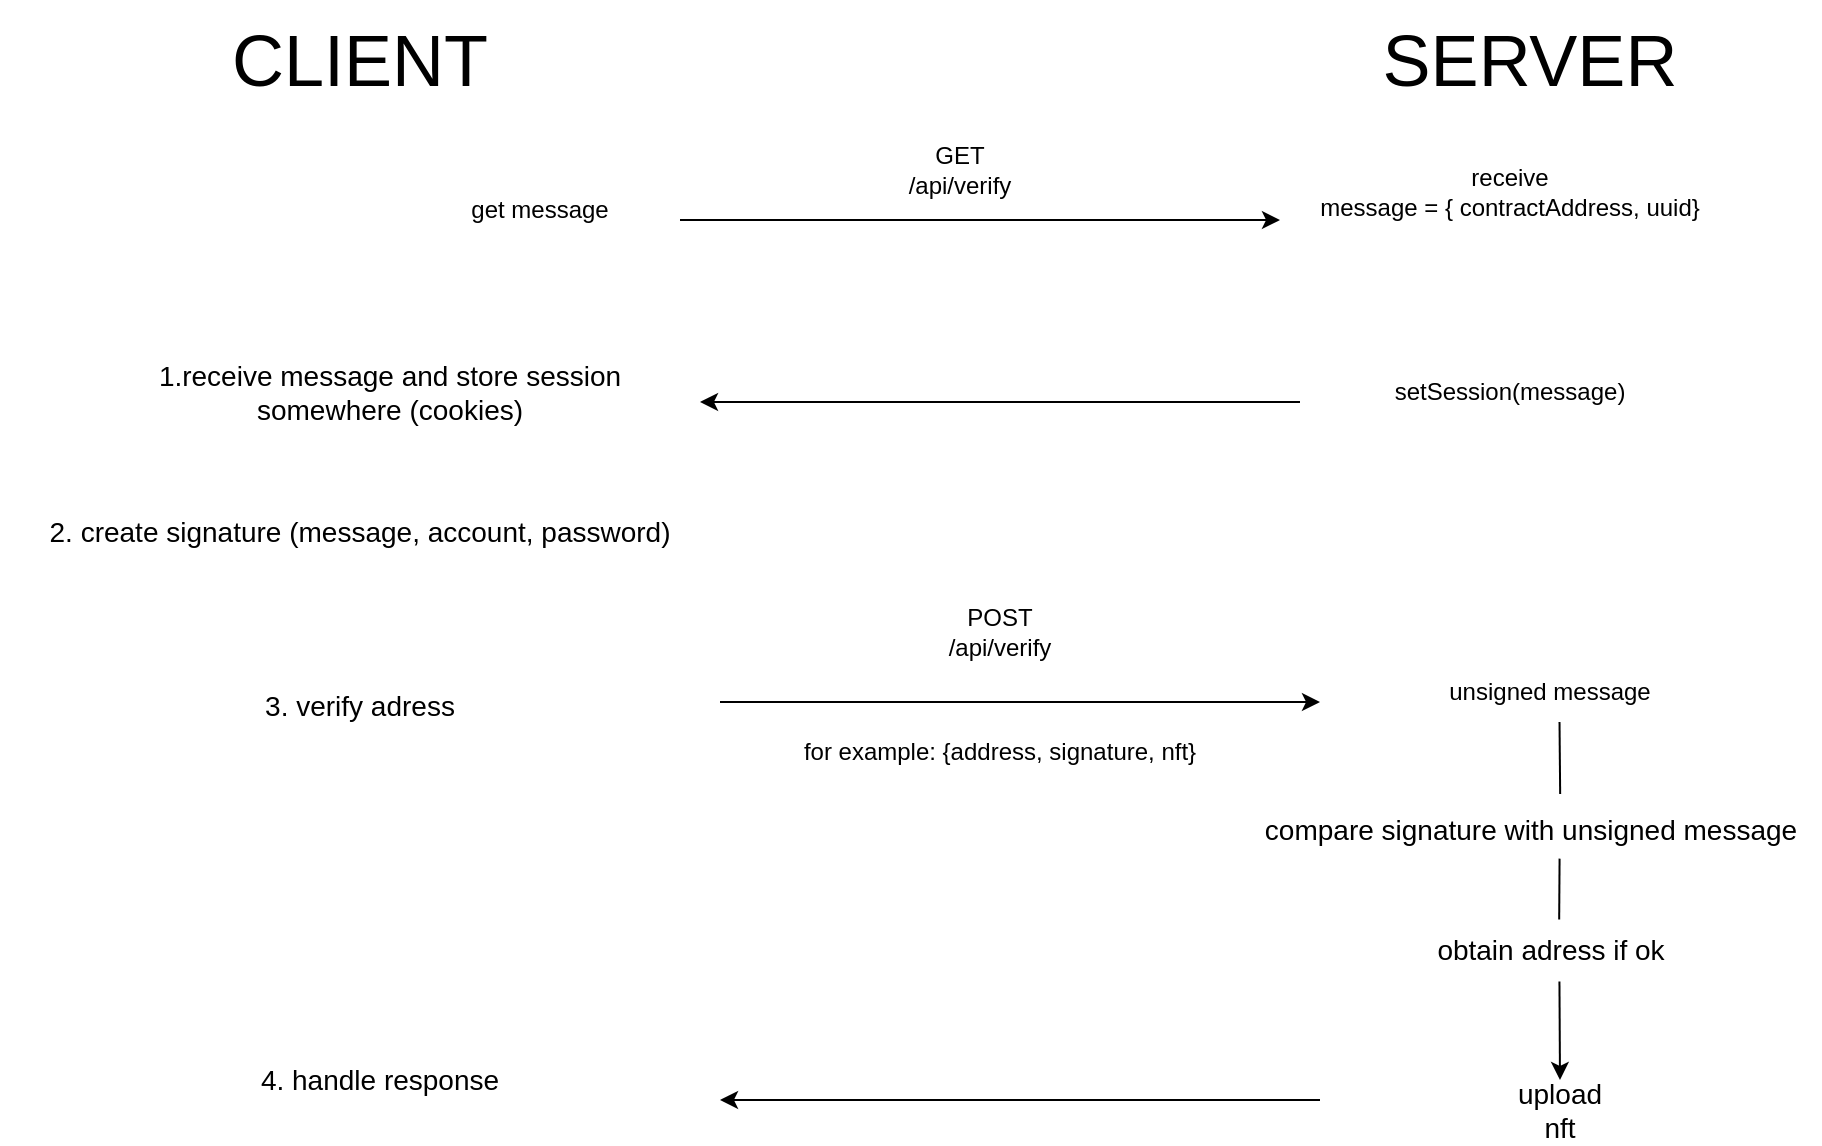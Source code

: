 <mxfile version="20.8.23" type="device"><diagram name="Page-1" id="tapFIjUWy-NJAr7FgQfs"><mxGraphModel dx="2186" dy="820" grid="1" gridSize="10" guides="1" tooltips="1" connect="1" arrows="1" fold="1" page="1" pageScale="1" pageWidth="850" pageHeight="1100" math="0" shadow="0"><root><mxCell id="0"/><mxCell id="1" parent="0"/><mxCell id="lrmUE9Dhs-kvM7q8bCZ8-1" value="&lt;font style=&quot;font-size: 36px;&quot;&gt;CLIENT&lt;/font&gt;" style="text;html=1;strokeColor=none;fillColor=none;align=center;verticalAlign=middle;whiteSpace=wrap;rounded=0;" vertex="1" parent="1"><mxGeometry x="30" y="10" width="100" height="60" as="geometry"/></mxCell><mxCell id="lrmUE9Dhs-kvM7q8bCZ8-2" value="&lt;font style=&quot;font-size: 36px;&quot;&gt;SERVER&lt;/font&gt;" style="text;html=1;strokeColor=none;fillColor=none;align=center;verticalAlign=middle;whiteSpace=wrap;rounded=0;" vertex="1" parent="1"><mxGeometry x="625" y="15" width="80" height="50" as="geometry"/></mxCell><mxCell id="lrmUE9Dhs-kvM7q8bCZ8-3" value="" style="endArrow=classic;html=1;rounded=0;" edge="1" parent="1"><mxGeometry width="50" height="50" relative="1" as="geometry"><mxPoint x="240" y="120" as="sourcePoint"/><mxPoint x="540" y="120" as="targetPoint"/></mxGeometry></mxCell><mxCell id="lrmUE9Dhs-kvM7q8bCZ8-4" value="GET /api/verify" style="text;html=1;strokeColor=none;fillColor=none;align=center;verticalAlign=middle;whiteSpace=wrap;rounded=0;" vertex="1" parent="1"><mxGeometry x="350" y="80" width="60" height="30" as="geometry"/></mxCell><mxCell id="lrmUE9Dhs-kvM7q8bCZ8-5" value="receive&lt;br&gt;message = { contractAddress, uuid}" style="text;html=1;strokeColor=none;fillColor=none;align=center;verticalAlign=middle;whiteSpace=wrap;rounded=0;" vertex="1" parent="1"><mxGeometry x="540" y="91" width="230" height="30" as="geometry"/></mxCell><mxCell id="lrmUE9Dhs-kvM7q8bCZ8-7" value="setSession(message)" style="text;html=1;strokeColor=none;fillColor=none;align=center;verticalAlign=middle;whiteSpace=wrap;rounded=0;" vertex="1" parent="1"><mxGeometry x="625" y="191" width="60" height="30" as="geometry"/></mxCell><mxCell id="lrmUE9Dhs-kvM7q8bCZ8-8" value="" style="endArrow=classic;html=1;rounded=0;" edge="1" parent="1"><mxGeometry width="50" height="50" relative="1" as="geometry"><mxPoint x="550" y="211" as="sourcePoint"/><mxPoint x="250" y="211" as="targetPoint"/></mxGeometry></mxCell><mxCell id="lrmUE9Dhs-kvM7q8bCZ8-9" value="&lt;font style=&quot;font-size: 14px;&quot;&gt;1.receive message and store session somewhere (cookies)&lt;/font&gt;" style="text;html=1;strokeColor=none;fillColor=none;align=center;verticalAlign=middle;whiteSpace=wrap;rounded=0;" vertex="1" parent="1"><mxGeometry x="-40" y="191" width="270" height="30" as="geometry"/></mxCell><mxCell id="lrmUE9Dhs-kvM7q8bCZ8-10" value="&lt;font style=&quot;font-size: 14px;&quot;&gt;2. create signature (message, account, password)&lt;/font&gt;" style="text;html=1;strokeColor=none;fillColor=none;align=center;verticalAlign=middle;whiteSpace=wrap;rounded=0;" vertex="1" parent="1"><mxGeometry x="-100" y="261" width="360" height="30" as="geometry"/></mxCell><mxCell id="lrmUE9Dhs-kvM7q8bCZ8-13" value="" style="endArrow=classic;html=1;rounded=0;fontSize=36;" edge="1" parent="1"><mxGeometry width="50" height="50" relative="1" as="geometry"><mxPoint x="260" y="361" as="sourcePoint"/><mxPoint x="560" y="361" as="targetPoint"/></mxGeometry></mxCell><mxCell id="lrmUE9Dhs-kvM7q8bCZ8-14" value="&lt;font style=&quot;font-size: 14px;&quot;&gt;3. verify adress&lt;/font&gt;" style="text;html=1;strokeColor=none;fillColor=none;align=center;verticalAlign=middle;whiteSpace=wrap;rounded=0;fontSize=36;" vertex="1" parent="1"><mxGeometry x="-45" y="340" width="250" height="30" as="geometry"/></mxCell><mxCell id="lrmUE9Dhs-kvM7q8bCZ8-17" value="POST /api/verify" style="text;html=1;strokeColor=none;fillColor=none;align=center;verticalAlign=middle;whiteSpace=wrap;rounded=0;fontSize=12;" vertex="1" parent="1"><mxGeometry x="370" y="311" width="60" height="30" as="geometry"/></mxCell><mxCell id="lrmUE9Dhs-kvM7q8bCZ8-18" value="for example: {address, signature, nft}" style="text;html=1;strokeColor=none;fillColor=none;align=center;verticalAlign=middle;whiteSpace=wrap;rounded=0;fontSize=12;" vertex="1" parent="1"><mxGeometry x="205" y="371" width="390" height="30" as="geometry"/></mxCell><mxCell id="lrmUE9Dhs-kvM7q8bCZ8-19" value="unsigned message" style="text;html=1;strokeColor=none;fillColor=none;align=center;verticalAlign=middle;whiteSpace=wrap;rounded=0;fontSize=12;" vertex="1" parent="1"><mxGeometry x="590" y="341" width="170" height="30" as="geometry"/></mxCell><mxCell id="lrmUE9Dhs-kvM7q8bCZ8-20" value="get message" style="text;html=1;strokeColor=none;fillColor=none;align=center;verticalAlign=middle;whiteSpace=wrap;rounded=0;fontSize=12;" vertex="1" parent="1"><mxGeometry x="90" y="100" width="160" height="30" as="geometry"/></mxCell><mxCell id="lrmUE9Dhs-kvM7q8bCZ8-21" value="compare signature with unsigned message" style="text;html=1;align=center;verticalAlign=middle;resizable=0;points=[];autosize=1;strokeColor=none;fillColor=none;fontSize=14;" vertex="1" parent="1"><mxGeometry x="520" y="410" width="290" height="30" as="geometry"/></mxCell><mxCell id="lrmUE9Dhs-kvM7q8bCZ8-24" value="" style="endArrow=none;html=1;rounded=0;fontSize=14;entryX=0.528;entryY=0.999;entryDx=0;entryDy=0;exitX=0.552;exitY=-0.099;exitDx=0;exitDy=0;exitPerimeter=0;entryPerimeter=0;" edge="1" parent="1" source="lrmUE9Dhs-kvM7q8bCZ8-21" target="lrmUE9Dhs-kvM7q8bCZ8-19"><mxGeometry width="50" height="50" relative="1" as="geometry"><mxPoint x="610" y="470" as="sourcePoint"/><mxPoint x="660" y="420" as="targetPoint"/></mxGeometry></mxCell><mxCell id="lrmUE9Dhs-kvM7q8bCZ8-26" value="obtain adress if ok" style="text;html=1;strokeColor=none;fillColor=none;align=center;verticalAlign=middle;whiteSpace=wrap;rounded=0;fontSize=14;" vertex="1" parent="1"><mxGeometry x="607.5" y="470" width="135" height="30" as="geometry"/></mxCell><mxCell id="lrmUE9Dhs-kvM7q8bCZ8-27" value="" style="endArrow=classic;html=1;rounded=0;fontSize=14;exitX=0.535;exitY=1.025;exitDx=0;exitDy=0;exitPerimeter=0;" edge="1" parent="1" source="lrmUE9Dhs-kvM7q8bCZ8-26"><mxGeometry width="50" height="50" relative="1" as="geometry"><mxPoint x="610" y="540" as="sourcePoint"/><mxPoint x="680" y="550" as="targetPoint"/></mxGeometry></mxCell><mxCell id="lrmUE9Dhs-kvM7q8bCZ8-28" value="upload nft" style="text;html=1;strokeColor=none;fillColor=none;align=center;verticalAlign=middle;whiteSpace=wrap;rounded=0;fontSize=14;" vertex="1" parent="1"><mxGeometry x="650" y="550" width="60" height="30" as="geometry"/></mxCell><mxCell id="lrmUE9Dhs-kvM7q8bCZ8-30" value="" style="endArrow=none;html=1;rounded=0;fontSize=14;entryX=0.551;entryY=0.977;entryDx=0;entryDy=0;entryPerimeter=0;exitX=0.534;exitY=-0.009;exitDx=0;exitDy=0;exitPerimeter=0;" edge="1" parent="1" source="lrmUE9Dhs-kvM7q8bCZ8-26" target="lrmUE9Dhs-kvM7q8bCZ8-21"><mxGeometry width="50" height="50" relative="1" as="geometry"><mxPoint x="520" y="430" as="sourcePoint"/><mxPoint x="570" y="380" as="targetPoint"/></mxGeometry></mxCell><mxCell id="lrmUE9Dhs-kvM7q8bCZ8-31" value="" style="endArrow=classic;html=1;rounded=0;fontSize=14;" edge="1" parent="1"><mxGeometry width="50" height="50" relative="1" as="geometry"><mxPoint x="560" y="560" as="sourcePoint"/><mxPoint x="260" y="560" as="targetPoint"/></mxGeometry></mxCell><mxCell id="lrmUE9Dhs-kvM7q8bCZ8-34" value="4. handle response" style="text;html=1;strokeColor=none;fillColor=none;align=center;verticalAlign=middle;whiteSpace=wrap;rounded=0;fontSize=14;" vertex="1" parent="1"><mxGeometry x="10" y="535" width="160" height="30" as="geometry"/></mxCell></root></mxGraphModel></diagram></mxfile>